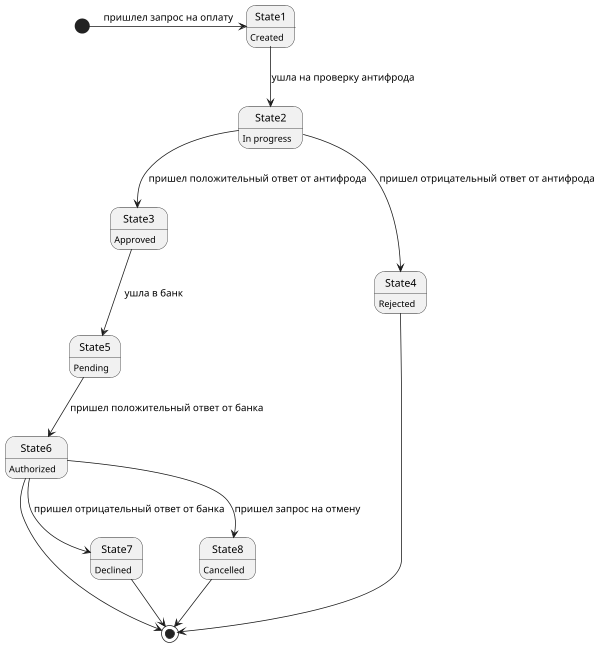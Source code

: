 @startuml
scale 600 width

[*] -> State1 : пришлел запрос на оплату
State1 : Created
State1 --> State2 : ушла на проверку антифрода
State2 : In progress

State2 --> State3 : пришел положительный ответ от антифрода
State3 : Approved

State2 --> State4 : пришел отрицательный ответ от антифрода
State4 : Rejected
State4 --> [*]

State3 --> State5 : ушла в банк
State5 : Pending

State5 --> State6 : пришел положительный ответ от банка
State6 : Authorized
State6 --> [*]

State6 --> State7 : пришел отрицательный ответ от банка
State7 : Declined
State7 --> [*]

State6 --> State8 : пришел запрос на отмену
State8 : Cancelled
State8 --> [*]
@enduml